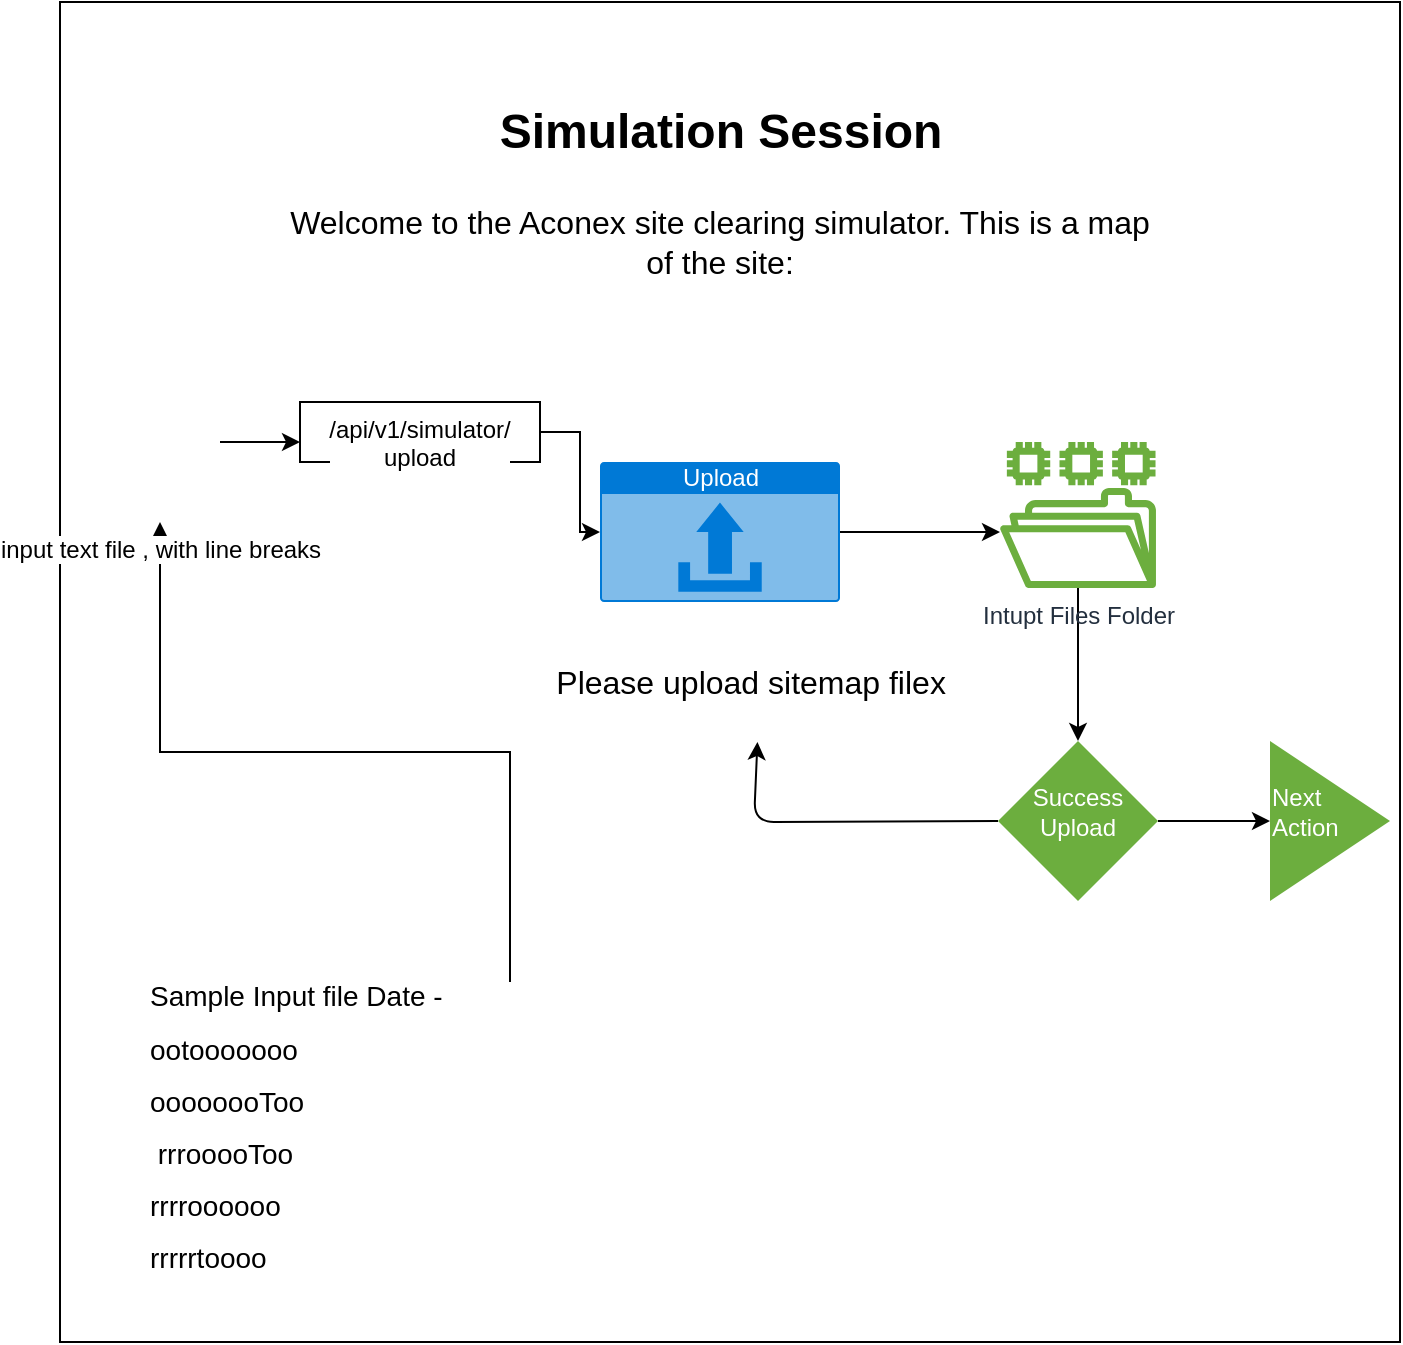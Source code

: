 <mxfile version="15.0.6" type="github" pages="2">
  <diagram id="tM43H5YGe2w6ltJZeZHz" name="Main Landing">
    <mxGraphModel dx="2245" dy="745" grid="0" gridSize="10" guides="0" tooltips="1" connect="1" arrows="1" fold="1" page="1" pageScale="1" pageWidth="850" pageHeight="1100" math="0" shadow="0">
      <root>
        <mxCell id="0" />
        <mxCell id="1" parent="0" />
        <mxCell id="zkW4ZXlrT_6_myXE2G8d-1" value="" style="whiteSpace=wrap;html=1;aspect=fixed;" parent="1" vertex="1">
          <mxGeometry x="-750" y="190" width="670" height="670" as="geometry" />
        </mxCell>
        <mxCell id="jn6MFovd8rV3hmX8iC2H-2" value="Simulation Session" style="text;strokeColor=none;fillColor=none;html=1;fontSize=24;fontStyle=1;verticalAlign=middle;align=center;" parent="1" vertex="1">
          <mxGeometry x="-580" y="240" width="320" height="30" as="geometry" />
        </mxCell>
        <UserObject label="&lt;div style=&quot;font-size: 16px;&quot;&gt;Welcome to the Aconex site clearing simulator. This is a map&lt;/div&gt;&lt;div style=&quot;font-size: 16px;&quot;&gt;of the site:&lt;/div&gt;" placeholders="1" id="jn6MFovd8rV3hmX8iC2H-3">
          <mxCell style="text;html=1;strokeColor=none;fillColor=none;align=center;verticalAlign=middle;whiteSpace=wrap;overflow=hidden;fontSize=16;" parent="1" vertex="1">
            <mxGeometry x="-720" y="280" width="600" height="60" as="geometry" />
          </mxCell>
        </UserObject>
        <mxCell id="bC2HTqKQpBGUcZ-LmOKw-4" value="" style="edgeStyle=orthogonalEdgeStyle;rounded=0;orthogonalLoop=1;jettySize=auto;html=1;" edge="1" parent="1" source="jn6MFovd8rV3hmX8iC2H-5">
          <mxGeometry relative="1" as="geometry">
            <mxPoint x="-280" y="455" as="targetPoint" />
          </mxGeometry>
        </mxCell>
        <mxCell id="jn6MFovd8rV3hmX8iC2H-5" value="Upload" style="html=1;strokeColor=none;fillColor=#0079D6;labelPosition=center;verticalLabelPosition=middle;verticalAlign=top;align=center;fontSize=12;outlineConnect=0;spacingTop=-6;fontColor=#FFFFFF;shape=mxgraph.sitemap.upload;" parent="1" vertex="1">
          <mxGeometry x="-480" y="420" width="120" height="70" as="geometry" />
        </mxCell>
        <UserObject label="&lt;div style=&quot;font-size: 16px&quot;&gt;Please upload sitemap filex&amp;nbsp;&amp;nbsp;&lt;/div&gt;" placeholders="1" id="jn6MFovd8rV3hmX8iC2H-6">
          <mxCell style="text;html=1;strokeColor=none;fillColor=none;align=center;verticalAlign=middle;whiteSpace=wrap;overflow=hidden;fontSize=16;" parent="1" vertex="1">
            <mxGeometry x="-700" y="500" width="600" height="60" as="geometry" />
          </mxCell>
        </UserObject>
        <mxCell id="bC2HTqKQpBGUcZ-LmOKw-13" style="edgeStyle=orthogonalEdgeStyle;rounded=0;orthogonalLoop=1;jettySize=auto;html=1;" edge="1" parent="1" source="jn6MFovd8rV3hmX8iC2H-10" target="bC2HTqKQpBGUcZ-LmOKw-7">
          <mxGeometry relative="1" as="geometry" />
        </mxCell>
        <mxCell id="jn6MFovd8rV3hmX8iC2H-10" value="&lt;h1 style=&quot;font-size: 14px&quot;&gt;&lt;span style=&quot;font-weight: normal&quot;&gt;&lt;font style=&quot;font-size: 14px&quot;&gt;Sample Input file Date -&amp;nbsp;&lt;/font&gt;&lt;/span&gt;&lt;/h1&gt;&lt;h1 style=&quot;font-size: 14px&quot;&gt;&lt;span style=&quot;font-weight: normal&quot;&gt;ootooooooo&lt;/span&gt;&lt;br&gt;&lt;/h1&gt;&lt;h1 style=&quot;font-size: 14px&quot;&gt;&lt;span style=&quot;font-weight: normal&quot;&gt;oooooooToo&lt;/span&gt;&lt;/h1&gt;&lt;h1 style=&quot;font-size: 14px&quot;&gt;&lt;span style=&quot;font-weight: normal&quot;&gt;&amp;nbsp;rrrooooToo&lt;/span&gt;&lt;/h1&gt;&lt;h1 style=&quot;font-size: 14px&quot;&gt;&lt;span style=&quot;font-weight: normal&quot;&gt;rrrroooooo&lt;/span&gt;&lt;/h1&gt;&lt;h1 style=&quot;font-size: 14px&quot;&gt;&lt;span style=&quot;font-weight: normal&quot;&gt;rrrrrtoooo&amp;nbsp;&lt;/span&gt;&lt;/h1&gt;" style="text;html=1;strokeColor=none;fillColor=none;spacing=5;spacingTop=-20;whiteSpace=wrap;overflow=hidden;rounded=0;fontSize=16;" parent="1" vertex="1">
          <mxGeometry x="-710" y="680" width="370" height="156" as="geometry" />
        </mxCell>
        <mxCell id="37aQXLSElyB1cnPDfadZ-2" value="" style="edgeStyle=orthogonalEdgeStyle;rounded=0;orthogonalLoop=1;jettySize=auto;html=1;" edge="1" parent="1" source="bC2HTqKQpBGUcZ-LmOKw-5" target="37aQXLSElyB1cnPDfadZ-1">
          <mxGeometry relative="1" as="geometry" />
        </mxCell>
        <mxCell id="bC2HTqKQpBGUcZ-LmOKw-5" value="Intupt Files Folder" style="outlineConnect=0;fontColor=#232F3E;gradientColor=none;fillColor=#6CAE3E;strokeColor=none;dashed=0;verticalLabelPosition=bottom;verticalAlign=top;align=center;html=1;fontSize=12;fontStyle=0;aspect=fixed;pointerEvents=1;shape=mxgraph.aws4.file_system;" vertex="1" parent="1">
          <mxGeometry x="-280" y="410" width="78" height="73" as="geometry" />
        </mxCell>
        <mxCell id="bC2HTqKQpBGUcZ-LmOKw-16" value="" style="edgeStyle=orthogonalEdgeStyle;rounded=0;orthogonalLoop=1;jettySize=auto;html=1;" edge="1" parent="1">
          <mxGeometry relative="1" as="geometry">
            <mxPoint x="-670" y="410" as="sourcePoint" />
            <mxPoint x="-630" y="410" as="targetPoint" />
            <Array as="points">
              <mxPoint x="-670" y="410" />
              <mxPoint x="-670" y="410" />
            </Array>
          </mxGeometry>
        </mxCell>
        <mxCell id="bC2HTqKQpBGUcZ-LmOKw-7" value="input text file , with line breaks" style="shape=image;html=1;verticalAlign=top;verticalLabelPosition=bottom;labelBackgroundColor=#ffffff;imageAspect=0;aspect=fixed;image=https://cdn0.iconfinder.com/data/icons/glyphpack/170/file-txt-128.png" vertex="1" parent="1">
          <mxGeometry x="-740" y="370" width="80" height="80" as="geometry" />
        </mxCell>
        <mxCell id="bC2HTqKQpBGUcZ-LmOKw-19" style="edgeStyle=orthogonalEdgeStyle;rounded=0;orthogonalLoop=1;jettySize=auto;html=1;" edge="1" parent="1" source="bC2HTqKQpBGUcZ-LmOKw-10" target="jn6MFovd8rV3hmX8iC2H-5">
          <mxGeometry relative="1" as="geometry">
            <Array as="points">
              <mxPoint x="-490" y="405" />
              <mxPoint x="-490" y="455" />
            </Array>
          </mxGeometry>
        </mxCell>
        <mxCell id="bC2HTqKQpBGUcZ-LmOKw-10" value="/api/v1/simulator/&lt;br&gt;upload" style="whiteSpace=wrap;html=1;verticalAlign=top;labelBackgroundColor=#ffffff;" vertex="1" parent="1">
          <mxGeometry x="-630" y="390" width="120" height="30" as="geometry" />
        </mxCell>
        <mxCell id="37aQXLSElyB1cnPDfadZ-7" value="" style="edgeStyle=orthogonalEdgeStyle;rounded=0;orthogonalLoop=1;jettySize=auto;html=1;" edge="1" parent="1" source="37aQXLSElyB1cnPDfadZ-1" target="37aQXLSElyB1cnPDfadZ-6">
          <mxGeometry relative="1" as="geometry" />
        </mxCell>
        <mxCell id="37aQXLSElyB1cnPDfadZ-1" value="&lt;font color=&quot;#ffffff&quot;&gt;&lt;br&gt;Success Upload&lt;/font&gt;" style="rhombus;whiteSpace=wrap;html=1;dashed=0;fontColor=#232F3E;fontStyle=0;verticalAlign=top;strokeColor=none;fillColor=#6CAE3E;" vertex="1" parent="1">
          <mxGeometry x="-281" y="559.5" width="80" height="80" as="geometry" />
        </mxCell>
        <mxCell id="37aQXLSElyB1cnPDfadZ-5" value="" style="endArrow=classic;html=1;exitX=0;exitY=0.5;exitDx=0;exitDy=0;" edge="1" parent="1" source="37aQXLSElyB1cnPDfadZ-1" target="jn6MFovd8rV3hmX8iC2H-6">
          <mxGeometry width="50" height="50" relative="1" as="geometry">
            <mxPoint x="-411" y="620" as="sourcePoint" />
            <mxPoint x="-361" y="570" as="targetPoint" />
            <Array as="points">
              <mxPoint x="-403" y="600" />
            </Array>
          </mxGeometry>
        </mxCell>
        <mxCell id="37aQXLSElyB1cnPDfadZ-6" value="&lt;br&gt;&lt;div style=&quot;text-align: left&quot;&gt;&lt;span&gt;&lt;font color=&quot;#ffffff&quot;&gt;Next Action&lt;/font&gt;&lt;/span&gt;&lt;/div&gt;" style="triangle;whiteSpace=wrap;html=1;dashed=0;fontColor=#232F3E;fontStyle=0;verticalAlign=top;strokeColor=none;fillColor=#6CAE3E;" vertex="1" parent="1">
          <mxGeometry x="-145" y="559.5" width="60" height="80" as="geometry" />
        </mxCell>
      </root>
    </mxGraphModel>
  </diagram>
  <diagram id="qNiqRFtXUm_oYPR6mVDr" name="Main Page-after siteJSON upload">
    <mxGraphModel dx="1838" dy="528" grid="1" gridSize="10" guides="1" tooltips="1" connect="1" arrows="1" fold="1" page="1" pageScale="1" pageWidth="850" pageHeight="1100" math="0" shadow="0">
      <root>
        <mxCell id="fb_Mtw9HvJLZFm7qpWBk-0" />
        <mxCell id="fb_Mtw9HvJLZFm7qpWBk-1" parent="fb_Mtw9HvJLZFm7qpWBk-0" />
        <mxCell id="fb_Mtw9HvJLZFm7qpWBk-2" value="&lt;h3 class=&quot;iw&quot; style=&quot;overflow: hidden ; display: block ; font-size: 0.75rem ; font-weight: inherit ; margin: inherit ; text-overflow: ellipsis ; font-family: &amp;#34;roboto&amp;#34; , &amp;#34;robotodraft&amp;#34; , &amp;#34;helvetica&amp;#34; , &amp;#34;arial&amp;#34; , sans-serif ; letter-spacing: 0.3px ; color: rgb(95 , 99 , 104) ; line-height: 20px ; font-style: normal ; text-align: left ; text-indent: 0px ; text-transform: none ; word-spacing: 0px ; background-color: rgb(255 , 255 , 255)&quot;&gt;&lt;br&gt;&lt;/h3&gt;" style="whiteSpace=wrap;html=1;aspect=fixed;" parent="fb_Mtw9HvJLZFm7qpWBk-1" vertex="1">
          <mxGeometry x="-810" y="180" width="730" height="730" as="geometry" />
        </mxCell>
        <mxCell id="fb_Mtw9HvJLZFm7qpWBk-3" value="Simulation Session" style="text;strokeColor=none;fillColor=none;html=1;fontSize=24;fontStyle=1;verticalAlign=middle;align=center;" parent="fb_Mtw9HvJLZFm7qpWBk-1" vertex="1">
          <mxGeometry x="-620" y="200" width="320" height="30" as="geometry" />
        </mxCell>
        <UserObject label="&lt;div style=&quot;font-size: 16px&quot;&gt;Welcome to the Aconex site clearing simulator.&amp;nbsp;&lt;/div&gt;&lt;div style=&quot;font-size: 16px&quot;&gt;This is a map&amp;nbsp;&lt;span&gt;of the site:&lt;/span&gt;&lt;/div&gt;" placeholders="1" id="fb_Mtw9HvJLZFm7qpWBk-4">
          <mxCell style="text;html=1;strokeColor=none;fillColor=none;align=center;verticalAlign=middle;whiteSpace=wrap;overflow=hidden;fontSize=16;" parent="fb_Mtw9HvJLZFm7qpWBk-1" vertex="1">
            <mxGeometry x="-760" y="240" width="600" height="60" as="geometry" />
          </mxCell>
        </UserObject>
        <mxCell id="fb_Mtw9HvJLZFm7qpWBk-17" value="" style="verticalLabelPosition=bottom;verticalAlign=top;html=1;shadow=0;dashed=0;strokeWidth=1;shape=mxgraph.ios.iAddIcon;fillColor=#7AdF78;fillColor2=#1A9917;strokeColor=#ffffff;fontSize=16;" parent="fb_Mtw9HvJLZFm7qpWBk-1" vertex="1">
          <mxGeometry x="-270" y="473" width="17" height="17" as="geometry" />
        </mxCell>
        <mxCell id="fb_Mtw9HvJLZFm7qpWBk-19" value="&lt;font style=&quot;font-size: 10px&quot;&gt;User will add action, only one at a time , If user select Right after Left , action will replace and count will re-set&lt;/font&gt;" style="text;html=1;strokeColor=none;fillColor=none;align=center;verticalAlign=middle;whiteSpace=wrap;rounded=0;fontSize=16;" parent="fb_Mtw9HvJLZFm7qpWBk-1" vertex="1">
          <mxGeometry x="-750" y="410" width="330" height="40" as="geometry" />
        </mxCell>
        <mxCell id="_9Fs6g9Na_nBR4cE7XhK-11" value="" style="edgeStyle=orthogonalEdgeStyle;rounded=0;orthogonalLoop=1;jettySize=auto;html=1;fontSize=17;" edge="1" parent="fb_Mtw9HvJLZFm7qpWBk-1" source="fb_Mtw9HvJLZFm7qpWBk-23" target="_9Fs6g9Na_nBR4cE7XhK-10">
          <mxGeometry relative="1" as="geometry" />
        </mxCell>
        <mxCell id="fb_Mtw9HvJLZFm7qpWBk-23" value="User will ad more action" style="text;html=1;strokeColor=none;fillColor=none;align=center;verticalAlign=middle;whiteSpace=wrap;rounded=0;fontSize=16;" parent="fb_Mtw9HvJLZFm7qpWBk-1" vertex="1">
          <mxGeometry x="-253" y="460" width="150" height="40" as="geometry" />
        </mxCell>
        <mxCell id="fb_Mtw9HvJLZFm7qpWBk-36" value="Q" style="whiteSpace=wrap;html=1;align=center;fontSize=16;" parent="fb_Mtw9HvJLZFm7qpWBk-1" vertex="1">
          <mxGeometry x="-360" y="630" width="100" height="40" as="geometry" />
        </mxCell>
        <mxCell id="fb_Mtw9HvJLZFm7qpWBk-37" value="" style="verticalLabelPosition=bottom;verticalAlign=top;html=1;shadow=0;dashed=0;strokeWidth=1;shape=mxgraph.ios.iAddIcon;fillColor=#7AdF78;fillColor2=#1A9917;strokeColor=#ffffff;fontSize=16;" parent="fb_Mtw9HvJLZFm7qpWBk-1" vertex="1">
          <mxGeometry x="-270" y="643" width="17" height="17" as="geometry" />
        </mxCell>
        <mxCell id="fb_Mtw9HvJLZFm7qpWBk-38" value="On Q process with terminate" style="text;html=1;strokeColor=none;fillColor=none;align=center;verticalAlign=middle;whiteSpace=wrap;rounded=0;fontSize=16;" parent="fb_Mtw9HvJLZFm7qpWBk-1" vertex="1">
          <mxGeometry x="-243" y="631.5" width="150" height="40" as="geometry" />
        </mxCell>
        <mxCell id="s94_5Ql3vaDE9-mQLm4V-0" value="ootooooooo oooooooToo rrrooooToo rrrroooooo rrrrrtoooo" style="text;html=1;strokeColor=none;fillColor=none;align=center;verticalAlign=middle;whiteSpace=wrap;rounded=0;fontSize=17;fontStyle=1" vertex="1" parent="fb_Mtw9HvJLZFm7qpWBk-1">
          <mxGeometry x="-810" y="300" width="730" height="20" as="geometry" />
        </mxCell>
        <mxCell id="_9Fs6g9Na_nBR4cE7XhK-0" value="The bulldozer is currently located at the Northern edge of the&#xa;site, immediately to the West of the site, and facing East." style="text;whiteSpace=wrap;html=1;fontSize=17;" vertex="1" parent="fb_Mtw9HvJLZFm7qpWBk-1">
          <mxGeometry x="-665" y="330" width="480" height="60" as="geometry" />
        </mxCell>
        <mxCell id="_9Fs6g9Na_nBR4cE7XhK-1" value="Left" style="strokeWidth=1;shadow=0;dashed=0;align=center;html=1;shape=mxgraph.mockup.buttons.button;strokeColor=#666666;fontColor=#ffffff;mainText=;buttonStyle=round;fontSize=17;fontStyle=1;fillColor=#008cff;whiteSpace=wrap;" vertex="1" parent="fb_Mtw9HvJLZFm7qpWBk-1">
          <mxGeometry x="-750" y="460" width="70" height="50" as="geometry" />
        </mxCell>
        <mxCell id="_9Fs6g9Na_nBR4cE7XhK-2" value="Right" style="strokeWidth=1;shadow=0;dashed=0;align=center;html=1;shape=mxgraph.mockup.buttons.button;strokeColor=#666666;fontColor=#ffffff;mainText=;buttonStyle=round;fontSize=17;fontStyle=1;fillColor=#008cff;whiteSpace=wrap;" vertex="1" parent="fb_Mtw9HvJLZFm7qpWBk-1">
          <mxGeometry x="-665" y="460" width="70" height="50" as="geometry" />
        </mxCell>
        <mxCell id="_9Fs6g9Na_nBR4cE7XhK-3" value="Advanced" style="strokeWidth=1;shadow=0;dashed=0;align=center;html=1;shape=mxgraph.mockup.buttons.button;strokeColor=#666666;fontColor=#ffffff;mainText=;buttonStyle=round;fontSize=17;fontStyle=1;fillColor=#008cff;whiteSpace=wrap;" vertex="1" parent="fb_Mtw9HvJLZFm7qpWBk-1">
          <mxGeometry x="-580" y="460" width="100" height="50" as="geometry" />
        </mxCell>
        <mxCell id="_9Fs6g9Na_nBR4cE7XhK-4" value="Quit" style="strokeWidth=1;shadow=0;dashed=0;align=center;html=1;shape=mxgraph.mockup.buttons.button;strokeColor=#666666;fontColor=#ffffff;mainText=;buttonStyle=round;fontSize=17;fontStyle=1;fillColor=#008cff;whiteSpace=wrap;" vertex="1" parent="fb_Mtw9HvJLZFm7qpWBk-1">
          <mxGeometry x="-470" y="460" width="70" height="50" as="geometry" />
        </mxCell>
        <mxCell id="_9Fs6g9Na_nBR4cE7XhK-6" value="&lt;b&gt;&lt;font style=&quot;font-size: 28px&quot;&gt;L&lt;/font&gt;&lt;/b&gt;" style="text;html=1;strokeColor=none;fillColor=none;align=center;verticalAlign=middle;whiteSpace=wrap;rounded=0;fontSize=16;" vertex="1" parent="fb_Mtw9HvJLZFm7qpWBk-1">
          <mxGeometry x="-380" y="461.5" width="50" height="40" as="geometry" />
        </mxCell>
        <mxCell id="_9Fs6g9Na_nBR4cE7XhK-10" value="&lt;b&gt;&lt;font style=&quot;font-size: 28px&quot;&gt;4&lt;/font&gt;&lt;/b&gt;" style="text;html=1;strokeColor=none;fillColor=none;align=center;verticalAlign=middle;whiteSpace=wrap;rounded=0;fontSize=16;" vertex="1" parent="fb_Mtw9HvJLZFm7qpWBk-1">
          <mxGeometry x="-340" y="461.5" width="50" height="40" as="geometry" />
        </mxCell>
      </root>
    </mxGraphModel>
  </diagram>
</mxfile>
